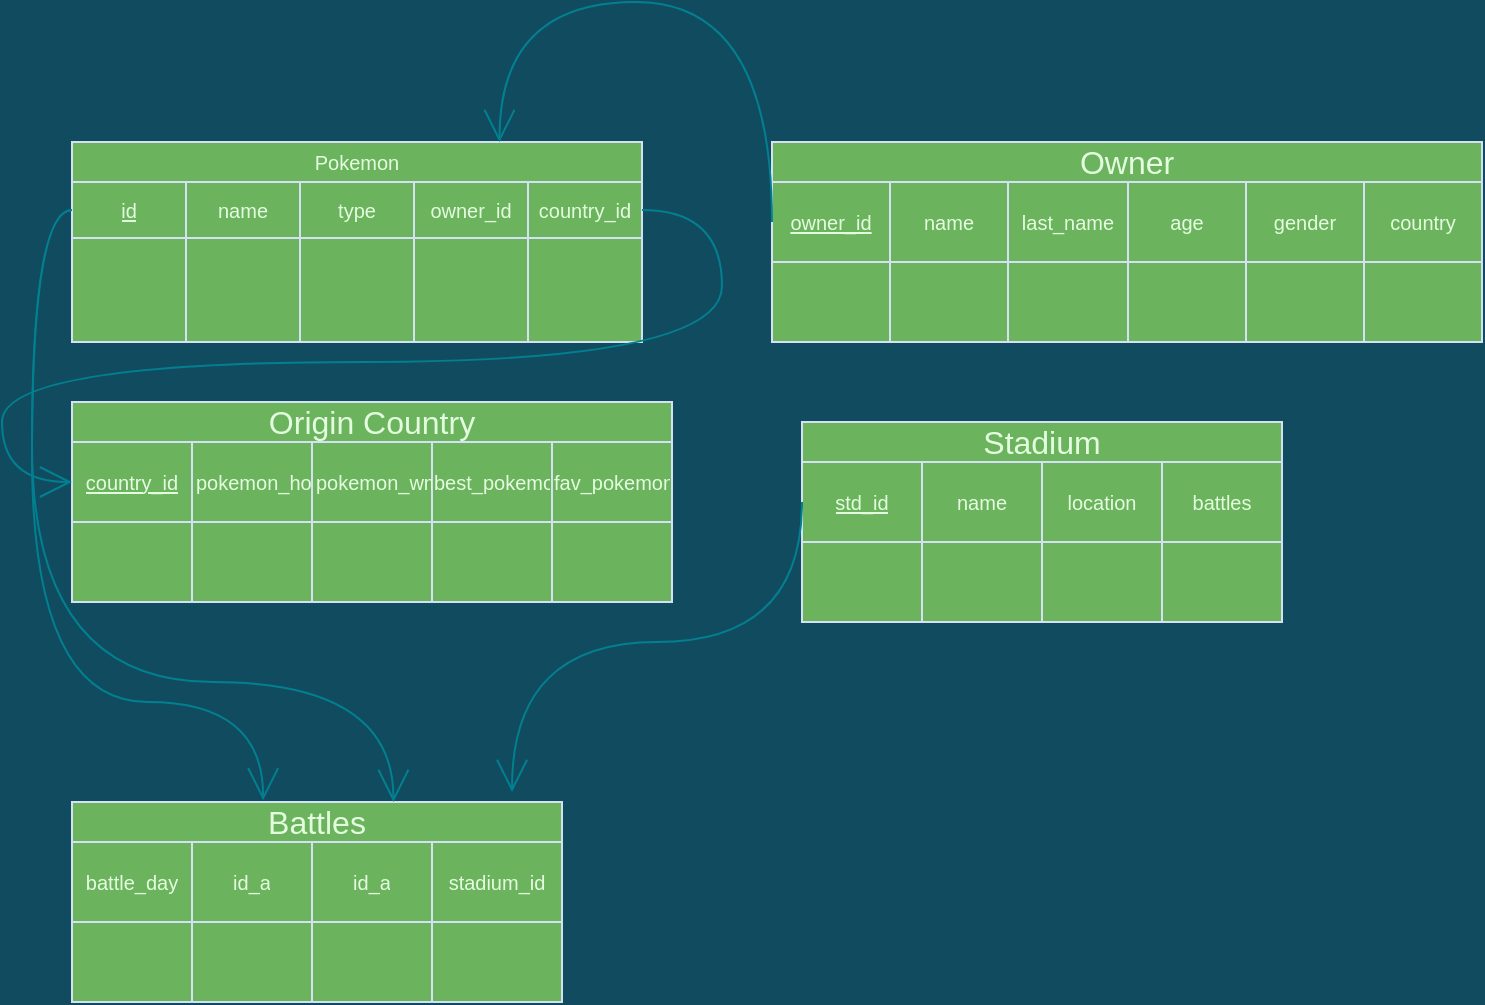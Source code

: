 <mxfile version="20.3.0" type="device"><diagram id="gEi8uSA6gAdbt8tkMqQf" name="Page-1"><mxGraphModel dx="1171" dy="534" grid="1" gridSize="10" guides="1" tooltips="1" connect="1" arrows="1" fold="1" page="1" pageScale="1" pageWidth="850" pageHeight="1100" background="#114B5F" math="0" shadow="0"><root><mxCell id="0"/><mxCell id="1" parent="0"/><mxCell id="k-lEliC4vdipSYfYXZde-82" value="" style="shape=table;startSize=0;container=1;collapsible=0;childLayout=tableLayout;shadow=0;strokeColor=#D4E1F5;fontSize=10;fontColor=#E4FDE1;fillColor=#6CB35D;" vertex="1" parent="1"><mxGeometry x="75" y="120" width="285" height="80" as="geometry"/></mxCell><mxCell id="k-lEliC4vdipSYfYXZde-83" value="" style="shape=tableRow;horizontal=0;startSize=0;swimlaneHead=0;swimlaneBody=0;top=0;left=0;bottom=0;right=0;collapsible=0;dropTarget=0;fillColor=none;points=[[0,0.5],[1,0.5]];portConstraint=eastwest;shadow=0;strokeColor=#D4E1F5;fontSize=10;fontColor=#E4FDE1;" vertex="1" parent="k-lEliC4vdipSYfYXZde-82"><mxGeometry width="285" height="28" as="geometry"/></mxCell><mxCell id="k-lEliC4vdipSYfYXZde-84" value="&lt;font style=&quot;font-size: 10px;&quot;&gt;&lt;u style=&quot;font-size: 10px;&quot;&gt;id&lt;/u&gt;&lt;/font&gt;" style="shape=partialRectangle;html=1;whiteSpace=wrap;connectable=0;overflow=hidden;fillColor=none;top=0;left=0;bottom=0;right=0;pointerEvents=1;shadow=0;strokeColor=#D4E1F5;fontSize=10;fontColor=#E4FDE1;" vertex="1" parent="k-lEliC4vdipSYfYXZde-83"><mxGeometry width="57" height="28" as="geometry"><mxRectangle width="57" height="28" as="alternateBounds"/></mxGeometry></mxCell><mxCell id="k-lEliC4vdipSYfYXZde-85" value="&lt;font style=&quot;font-size: 10px;&quot;&gt;name&lt;/font&gt;" style="shape=partialRectangle;html=1;whiteSpace=wrap;connectable=0;overflow=hidden;fillColor=none;top=0;left=0;bottom=0;right=0;pointerEvents=1;shadow=0;strokeColor=#D4E1F5;fontSize=10;fontColor=#E4FDE1;" vertex="1" parent="k-lEliC4vdipSYfYXZde-83"><mxGeometry x="57" width="57" height="28" as="geometry"><mxRectangle width="57" height="28" as="alternateBounds"/></mxGeometry></mxCell><mxCell id="k-lEliC4vdipSYfYXZde-86" value="&lt;font style=&quot;font-size: 10px;&quot;&gt;type&lt;/font&gt;" style="shape=partialRectangle;html=1;whiteSpace=wrap;connectable=0;overflow=hidden;fillColor=none;top=0;left=0;bottom=0;right=0;pointerEvents=1;shadow=0;strokeColor=#D4E1F5;fontSize=10;fontColor=#E4FDE1;" vertex="1" parent="k-lEliC4vdipSYfYXZde-83"><mxGeometry x="114" width="57" height="28" as="geometry"><mxRectangle width="57" height="28" as="alternateBounds"/></mxGeometry></mxCell><mxCell id="k-lEliC4vdipSYfYXZde-87" value="owner_id" style="shape=partialRectangle;html=1;whiteSpace=wrap;connectable=0;overflow=hidden;fillColor=none;top=0;left=0;bottom=0;right=0;pointerEvents=1;shadow=0;strokeColor=#D4E1F5;fontSize=10;fontColor=#E4FDE1;" vertex="1" parent="k-lEliC4vdipSYfYXZde-83"><mxGeometry x="171" width="57" height="28" as="geometry"><mxRectangle width="57" height="28" as="alternateBounds"/></mxGeometry></mxCell><mxCell id="k-lEliC4vdipSYfYXZde-88" value="&lt;font style=&quot;font-size: 10px;&quot;&gt;country_id&lt;/font&gt;" style="shape=partialRectangle;html=1;whiteSpace=wrap;connectable=0;overflow=hidden;fillColor=none;top=0;left=0;bottom=0;right=0;pointerEvents=1;shadow=0;strokeColor=#D4E1F5;fontSize=10;fontColor=#E4FDE1;" vertex="1" parent="k-lEliC4vdipSYfYXZde-83"><mxGeometry x="228" width="57" height="28" as="geometry"><mxRectangle width="57" height="28" as="alternateBounds"/></mxGeometry></mxCell><mxCell id="k-lEliC4vdipSYfYXZde-89" value="" style="shape=tableRow;horizontal=0;startSize=0;swimlaneHead=0;swimlaneBody=0;top=0;left=0;bottom=0;right=0;collapsible=0;dropTarget=0;fillColor=none;points=[[0,0.5],[1,0.5]];portConstraint=eastwest;shadow=0;strokeColor=#D4E1F5;fontSize=10;fontColor=#E4FDE1;" vertex="1" parent="k-lEliC4vdipSYfYXZde-82"><mxGeometry y="28" width="285" height="52" as="geometry"/></mxCell><mxCell id="k-lEliC4vdipSYfYXZde-90" value="" style="shape=partialRectangle;html=1;whiteSpace=wrap;connectable=0;overflow=hidden;fillColor=none;top=0;left=0;bottom=0;right=0;pointerEvents=1;shadow=0;strokeColor=#D4E1F5;fontSize=10;fontColor=#E4FDE1;" vertex="1" parent="k-lEliC4vdipSYfYXZde-89"><mxGeometry width="57" height="52" as="geometry"><mxRectangle width="57" height="52" as="alternateBounds"/></mxGeometry></mxCell><mxCell id="k-lEliC4vdipSYfYXZde-91" value="" style="shape=partialRectangle;html=1;whiteSpace=wrap;connectable=0;overflow=hidden;fillColor=none;top=0;left=0;bottom=0;right=0;pointerEvents=1;shadow=0;strokeColor=#D4E1F5;fontSize=10;fontColor=#E4FDE1;" vertex="1" parent="k-lEliC4vdipSYfYXZde-89"><mxGeometry x="57" width="57" height="52" as="geometry"><mxRectangle width="57" height="52" as="alternateBounds"/></mxGeometry></mxCell><mxCell id="k-lEliC4vdipSYfYXZde-92" value="" style="shape=partialRectangle;html=1;whiteSpace=wrap;connectable=0;overflow=hidden;fillColor=none;top=0;left=0;bottom=0;right=0;pointerEvents=1;shadow=0;strokeColor=#D4E1F5;fontSize=10;fontColor=#E4FDE1;" vertex="1" parent="k-lEliC4vdipSYfYXZde-89"><mxGeometry x="114" width="57" height="52" as="geometry"><mxRectangle width="57" height="52" as="alternateBounds"/></mxGeometry></mxCell><mxCell id="k-lEliC4vdipSYfYXZde-93" value="" style="shape=partialRectangle;html=1;whiteSpace=wrap;connectable=0;overflow=hidden;fillColor=none;top=0;left=0;bottom=0;right=0;pointerEvents=1;shadow=0;strokeColor=#D4E1F5;fontSize=10;fontColor=#E4FDE1;" vertex="1" parent="k-lEliC4vdipSYfYXZde-89"><mxGeometry x="171" width="57" height="52" as="geometry"><mxRectangle width="57" height="52" as="alternateBounds"/></mxGeometry></mxCell><mxCell id="k-lEliC4vdipSYfYXZde-94" value="" style="shape=partialRectangle;html=1;whiteSpace=wrap;connectable=0;overflow=hidden;fillColor=none;top=0;left=0;bottom=0;right=0;pointerEvents=1;shadow=0;strokeColor=#D4E1F5;fontSize=10;fontColor=#E4FDE1;" vertex="1" parent="k-lEliC4vdipSYfYXZde-89"><mxGeometry x="228" width="57" height="52" as="geometry"><mxRectangle width="57" height="52" as="alternateBounds"/></mxGeometry></mxCell><mxCell id="k-lEliC4vdipSYfYXZde-119" value="Pokemon" style="rounded=0;whiteSpace=wrap;html=1;shadow=0;strokeColor=#D4E1F5;fontSize=10;fontColor=#E4FDE1;fillColor=#6CB35D;" vertex="1" parent="1"><mxGeometry x="75" y="100" width="285" height="20" as="geometry"/></mxCell><mxCell id="k-lEliC4vdipSYfYXZde-121" value="" style="shape=table;startSize=0;container=1;collapsible=0;childLayout=tableLayout;shadow=0;strokeColor=#D4E1F5;fontSize=10;fontColor=#E4FDE1;fillColor=#6CB35D;" vertex="1" parent="1"><mxGeometry x="75" y="250" width="300" height="80" as="geometry"/></mxCell><mxCell id="k-lEliC4vdipSYfYXZde-122" value="" style="shape=tableRow;horizontal=0;startSize=0;swimlaneHead=0;swimlaneBody=0;top=0;left=0;bottom=0;right=0;collapsible=0;dropTarget=0;fillColor=none;points=[[0,0.5],[1,0.5]];portConstraint=eastwest;shadow=0;strokeColor=#D4E1F5;fontSize=10;fontColor=#E4FDE1;" vertex="1" parent="k-lEliC4vdipSYfYXZde-121"><mxGeometry width="300" height="40" as="geometry"/></mxCell><mxCell id="k-lEliC4vdipSYfYXZde-123" value="&lt;u&gt;country_id&lt;/u&gt;" style="shape=partialRectangle;html=1;whiteSpace=wrap;connectable=0;overflow=hidden;fillColor=none;top=0;left=0;bottom=0;right=0;pointerEvents=1;shadow=0;strokeColor=#D4E1F5;fontSize=10;fontColor=#E4FDE1;" vertex="1" parent="k-lEliC4vdipSYfYXZde-122"><mxGeometry width="60" height="40" as="geometry"><mxRectangle width="60" height="40" as="alternateBounds"/></mxGeometry></mxCell><mxCell id="k-lEliC4vdipSYfYXZde-124" value="&lt;div align=&quot;left&quot;&gt;pokemon_host&lt;/div&gt;" style="shape=partialRectangle;html=1;whiteSpace=wrap;connectable=0;overflow=hidden;fillColor=none;top=0;left=0;bottom=0;right=0;pointerEvents=1;shadow=0;strokeColor=#D4E1F5;fontSize=10;fontColor=#E4FDE1;align=left;" vertex="1" parent="k-lEliC4vdipSYfYXZde-122"><mxGeometry x="60" width="60" height="40" as="geometry"><mxRectangle width="60" height="40" as="alternateBounds"/></mxGeometry></mxCell><mxCell id="k-lEliC4vdipSYfYXZde-125" value="&lt;div&gt;pokemon_wmostwins&lt;/div&gt;" style="shape=partialRectangle;html=1;whiteSpace=wrap;connectable=0;overflow=hidden;fillColor=none;top=0;left=0;bottom=0;right=0;pointerEvents=1;shadow=0;strokeColor=#D4E1F5;fontSize=10;fontColor=#E4FDE1;align=left;" vertex="1" parent="k-lEliC4vdipSYfYXZde-122"><mxGeometry x="120" width="60" height="40" as="geometry"><mxRectangle width="60" height="40" as="alternateBounds"/></mxGeometry></mxCell><mxCell id="k-lEliC4vdipSYfYXZde-126" value="best_pokemon" style="shape=partialRectangle;html=1;whiteSpace=wrap;connectable=0;overflow=hidden;fillColor=none;top=0;left=0;bottom=0;right=0;pointerEvents=1;shadow=0;strokeColor=#D4E1F5;fontSize=10;fontColor=#E4FDE1;" vertex="1" parent="k-lEliC4vdipSYfYXZde-122"><mxGeometry x="180" width="60" height="40" as="geometry"><mxRectangle width="60" height="40" as="alternateBounds"/></mxGeometry></mxCell><mxCell id="k-lEliC4vdipSYfYXZde-127" value="fav_pokemon" style="shape=partialRectangle;html=1;whiteSpace=wrap;connectable=0;overflow=hidden;fillColor=none;top=0;left=0;bottom=0;right=0;pointerEvents=1;shadow=0;strokeColor=#D4E1F5;fontSize=10;fontColor=#E4FDE1;" vertex="1" parent="k-lEliC4vdipSYfYXZde-122"><mxGeometry x="240" width="60" height="40" as="geometry"><mxRectangle width="60" height="40" as="alternateBounds"/></mxGeometry></mxCell><mxCell id="k-lEliC4vdipSYfYXZde-128" value="" style="shape=tableRow;horizontal=0;startSize=0;swimlaneHead=0;swimlaneBody=0;top=0;left=0;bottom=0;right=0;collapsible=0;dropTarget=0;fillColor=none;points=[[0,0.5],[1,0.5]];portConstraint=eastwest;shadow=0;strokeColor=#D4E1F5;fontSize=10;fontColor=#E4FDE1;" vertex="1" parent="k-lEliC4vdipSYfYXZde-121"><mxGeometry y="40" width="300" height="40" as="geometry"/></mxCell><mxCell id="k-lEliC4vdipSYfYXZde-129" value="" style="shape=partialRectangle;html=1;whiteSpace=wrap;connectable=0;overflow=hidden;fillColor=none;top=0;left=0;bottom=0;right=0;pointerEvents=1;shadow=0;strokeColor=#D4E1F5;fontSize=10;fontColor=#E4FDE1;" vertex="1" parent="k-lEliC4vdipSYfYXZde-128"><mxGeometry width="60" height="40" as="geometry"><mxRectangle width="60" height="40" as="alternateBounds"/></mxGeometry></mxCell><mxCell id="k-lEliC4vdipSYfYXZde-130" value="" style="shape=partialRectangle;html=1;whiteSpace=wrap;connectable=0;overflow=hidden;fillColor=none;top=0;left=0;bottom=0;right=0;pointerEvents=1;shadow=0;strokeColor=#D4E1F5;fontSize=10;fontColor=#E4FDE1;" vertex="1" parent="k-lEliC4vdipSYfYXZde-128"><mxGeometry x="60" width="60" height="40" as="geometry"><mxRectangle width="60" height="40" as="alternateBounds"/></mxGeometry></mxCell><mxCell id="k-lEliC4vdipSYfYXZde-131" value="" style="shape=partialRectangle;html=1;whiteSpace=wrap;connectable=0;overflow=hidden;fillColor=none;top=0;left=0;bottom=0;right=0;pointerEvents=1;shadow=0;strokeColor=#D4E1F5;fontSize=10;fontColor=#E4FDE1;" vertex="1" parent="k-lEliC4vdipSYfYXZde-128"><mxGeometry x="120" width="60" height="40" as="geometry"><mxRectangle width="60" height="40" as="alternateBounds"/></mxGeometry></mxCell><mxCell id="k-lEliC4vdipSYfYXZde-132" value="" style="shape=partialRectangle;html=1;whiteSpace=wrap;connectable=0;overflow=hidden;fillColor=none;top=0;left=0;bottom=0;right=0;pointerEvents=1;shadow=0;strokeColor=#D4E1F5;fontSize=10;fontColor=#E4FDE1;" vertex="1" parent="k-lEliC4vdipSYfYXZde-128"><mxGeometry x="180" width="60" height="40" as="geometry"><mxRectangle width="60" height="40" as="alternateBounds"/></mxGeometry></mxCell><mxCell id="k-lEliC4vdipSYfYXZde-133" value="" style="shape=partialRectangle;html=1;whiteSpace=wrap;connectable=0;overflow=hidden;fillColor=none;top=0;left=0;bottom=0;right=0;pointerEvents=1;shadow=0;strokeColor=#D4E1F5;fontSize=10;fontColor=#E4FDE1;" vertex="1" parent="k-lEliC4vdipSYfYXZde-128"><mxGeometry x="240" width="60" height="40" as="geometry"><mxRectangle width="60" height="40" as="alternateBounds"/></mxGeometry></mxCell><mxCell id="k-lEliC4vdipSYfYXZde-134" value="Origin Country" style="rounded=0;whiteSpace=wrap;html=1;shadow=0;strokeColor=#D4E1F5;fontSize=16;fontColor=#E4FDE1;fillColor=#6CB35D;" vertex="1" parent="1"><mxGeometry x="75" y="230" width="300" height="20" as="geometry"/></mxCell><mxCell id="k-lEliC4vdipSYfYXZde-135" value="" style="shape=table;startSize=0;container=1;collapsible=0;childLayout=tableLayout;shadow=0;strokeColor=#D4E1F5;fontSize=10;fontColor=#E4FDE1;fillColor=#6CB35D;" vertex="1" parent="1"><mxGeometry x="440" y="260" width="240" height="80" as="geometry"/></mxCell><mxCell id="k-lEliC4vdipSYfYXZde-136" value="" style="shape=tableRow;horizontal=0;startSize=0;swimlaneHead=0;swimlaneBody=0;top=0;left=0;bottom=0;right=0;collapsible=0;dropTarget=0;fillColor=none;points=[[0,0.5],[1,0.5]];portConstraint=eastwest;shadow=0;strokeColor=#D4E1F5;fontSize=10;fontColor=#E4FDE1;" vertex="1" parent="k-lEliC4vdipSYfYXZde-135"><mxGeometry width="240" height="40" as="geometry"/></mxCell><mxCell id="k-lEliC4vdipSYfYXZde-137" value="&lt;u&gt;std_id&lt;/u&gt;" style="shape=partialRectangle;html=1;whiteSpace=wrap;connectable=0;overflow=hidden;fillColor=none;top=0;left=0;bottom=0;right=0;pointerEvents=1;shadow=0;strokeColor=#D4E1F5;fontSize=10;fontColor=#E4FDE1;" vertex="1" parent="k-lEliC4vdipSYfYXZde-136"><mxGeometry width="60" height="40" as="geometry"><mxRectangle width="60" height="40" as="alternateBounds"/></mxGeometry></mxCell><mxCell id="k-lEliC4vdipSYfYXZde-138" value="name" style="shape=partialRectangle;html=1;whiteSpace=wrap;connectable=0;overflow=hidden;fillColor=none;top=0;left=0;bottom=0;right=0;pointerEvents=1;shadow=0;strokeColor=#D4E1F5;fontSize=10;fontColor=#E4FDE1;" vertex="1" parent="k-lEliC4vdipSYfYXZde-136"><mxGeometry x="60" width="60" height="40" as="geometry"><mxRectangle width="60" height="40" as="alternateBounds"/></mxGeometry></mxCell><mxCell id="k-lEliC4vdipSYfYXZde-139" value="location" style="shape=partialRectangle;html=1;whiteSpace=wrap;connectable=0;overflow=hidden;fillColor=none;top=0;left=0;bottom=0;right=0;pointerEvents=1;shadow=0;strokeColor=#D4E1F5;fontSize=10;fontColor=#E4FDE1;" vertex="1" parent="k-lEliC4vdipSYfYXZde-136"><mxGeometry x="120" width="60" height="40" as="geometry"><mxRectangle width="60" height="40" as="alternateBounds"/></mxGeometry></mxCell><mxCell id="k-lEliC4vdipSYfYXZde-140" value="battles" style="shape=partialRectangle;html=1;whiteSpace=wrap;connectable=0;overflow=hidden;fillColor=none;top=0;left=0;bottom=0;right=0;pointerEvents=1;shadow=0;strokeColor=#D4E1F5;fontSize=10;fontColor=#E4FDE1;" vertex="1" parent="k-lEliC4vdipSYfYXZde-136"><mxGeometry x="180" width="60" height="40" as="geometry"><mxRectangle width="60" height="40" as="alternateBounds"/></mxGeometry></mxCell><mxCell id="k-lEliC4vdipSYfYXZde-141" value="" style="shape=tableRow;horizontal=0;startSize=0;swimlaneHead=0;swimlaneBody=0;top=0;left=0;bottom=0;right=0;collapsible=0;dropTarget=0;fillColor=none;points=[[0,0.5],[1,0.5]];portConstraint=eastwest;shadow=0;strokeColor=#D4E1F5;fontSize=10;fontColor=#E4FDE1;" vertex="1" parent="k-lEliC4vdipSYfYXZde-135"><mxGeometry y="40" width="240" height="40" as="geometry"/></mxCell><mxCell id="k-lEliC4vdipSYfYXZde-142" value="" style="shape=partialRectangle;html=1;whiteSpace=wrap;connectable=0;overflow=hidden;fillColor=none;top=0;left=0;bottom=0;right=0;pointerEvents=1;shadow=0;strokeColor=#D4E1F5;fontSize=10;fontColor=#E4FDE1;" vertex="1" parent="k-lEliC4vdipSYfYXZde-141"><mxGeometry width="60" height="40" as="geometry"><mxRectangle width="60" height="40" as="alternateBounds"/></mxGeometry></mxCell><mxCell id="k-lEliC4vdipSYfYXZde-143" value="" style="shape=partialRectangle;html=1;whiteSpace=wrap;connectable=0;overflow=hidden;fillColor=none;top=0;left=0;bottom=0;right=0;pointerEvents=1;shadow=0;strokeColor=#D4E1F5;fontSize=10;fontColor=#E4FDE1;" vertex="1" parent="k-lEliC4vdipSYfYXZde-141"><mxGeometry x="60" width="60" height="40" as="geometry"><mxRectangle width="60" height="40" as="alternateBounds"/></mxGeometry></mxCell><mxCell id="k-lEliC4vdipSYfYXZde-144" value="" style="shape=partialRectangle;html=1;whiteSpace=wrap;connectable=0;overflow=hidden;fillColor=none;top=0;left=0;bottom=0;right=0;pointerEvents=1;shadow=0;strokeColor=#D4E1F5;fontSize=10;fontColor=#E4FDE1;" vertex="1" parent="k-lEliC4vdipSYfYXZde-141"><mxGeometry x="120" width="60" height="40" as="geometry"><mxRectangle width="60" height="40" as="alternateBounds"/></mxGeometry></mxCell><mxCell id="k-lEliC4vdipSYfYXZde-145" value="" style="shape=partialRectangle;html=1;whiteSpace=wrap;connectable=0;overflow=hidden;fillColor=none;top=0;left=0;bottom=0;right=0;pointerEvents=1;shadow=0;strokeColor=#D4E1F5;fontSize=10;fontColor=#E4FDE1;" vertex="1" parent="k-lEliC4vdipSYfYXZde-141"><mxGeometry x="180" width="60" height="40" as="geometry"><mxRectangle width="60" height="40" as="alternateBounds"/></mxGeometry></mxCell><mxCell id="k-lEliC4vdipSYfYXZde-146" value="Stadium" style="rounded=0;whiteSpace=wrap;html=1;shadow=0;strokeColor=#D4E1F5;fontSize=16;fontColor=#E4FDE1;fillColor=#6CB35D;" vertex="1" parent="1"><mxGeometry x="440" y="240" width="240" height="20" as="geometry"/></mxCell><mxCell id="k-lEliC4vdipSYfYXZde-159" value="" style="shape=table;startSize=0;container=1;collapsible=0;childLayout=tableLayout;shadow=0;strokeColor=#D4E1F5;fontSize=10;fontColor=#E4FDE1;fillColor=#6CB35D;" vertex="1" parent="1"><mxGeometry x="425" y="120" width="355" height="80" as="geometry"/></mxCell><mxCell id="k-lEliC4vdipSYfYXZde-160" value="" style="shape=tableRow;horizontal=0;startSize=0;swimlaneHead=0;swimlaneBody=0;top=0;left=0;bottom=0;right=0;collapsible=0;dropTarget=0;fillColor=none;points=[[0,0.5],[1,0.5]];portConstraint=eastwest;shadow=0;strokeColor=#D4E1F5;fontSize=10;fontColor=#E4FDE1;" vertex="1" parent="k-lEliC4vdipSYfYXZde-159"><mxGeometry width="355" height="40" as="geometry"/></mxCell><mxCell id="k-lEliC4vdipSYfYXZde-161" value="&lt;u&gt;owner_id&lt;/u&gt;" style="shape=partialRectangle;html=1;whiteSpace=wrap;connectable=0;overflow=hidden;fillColor=none;top=0;left=0;bottom=0;right=0;pointerEvents=1;shadow=0;strokeColor=#D4E1F5;fontSize=10;fontColor=#E4FDE1;" vertex="1" parent="k-lEliC4vdipSYfYXZde-160"><mxGeometry width="59" height="40" as="geometry"><mxRectangle width="59" height="40" as="alternateBounds"/></mxGeometry></mxCell><mxCell id="k-lEliC4vdipSYfYXZde-162" value="name" style="shape=partialRectangle;html=1;whiteSpace=wrap;connectable=0;overflow=hidden;fillColor=none;top=0;left=0;bottom=0;right=0;pointerEvents=1;shadow=0;strokeColor=#D4E1F5;fontSize=10;fontColor=#E4FDE1;" vertex="1" parent="k-lEliC4vdipSYfYXZde-160"><mxGeometry x="59" width="59" height="40" as="geometry"><mxRectangle width="59" height="40" as="alternateBounds"/></mxGeometry></mxCell><mxCell id="k-lEliC4vdipSYfYXZde-163" value="last_name" style="shape=partialRectangle;html=1;whiteSpace=wrap;connectable=0;overflow=hidden;fillColor=none;top=0;left=0;bottom=0;right=0;pointerEvents=1;shadow=0;strokeColor=#D4E1F5;fontSize=10;fontColor=#E4FDE1;" vertex="1" parent="k-lEliC4vdipSYfYXZde-160"><mxGeometry x="118" width="60" height="40" as="geometry"><mxRectangle width="60" height="40" as="alternateBounds"/></mxGeometry></mxCell><mxCell id="k-lEliC4vdipSYfYXZde-164" value="age" style="shape=partialRectangle;html=1;whiteSpace=wrap;connectable=0;overflow=hidden;fillColor=none;top=0;left=0;bottom=0;right=0;pointerEvents=1;shadow=0;strokeColor=#D4E1F5;fontSize=10;fontColor=#E4FDE1;" vertex="1" parent="k-lEliC4vdipSYfYXZde-160"><mxGeometry x="178" width="59" height="40" as="geometry"><mxRectangle width="59" height="40" as="alternateBounds"/></mxGeometry></mxCell><mxCell id="k-lEliC4vdipSYfYXZde-165" value="gender" style="shape=partialRectangle;html=1;whiteSpace=wrap;connectable=0;overflow=hidden;fillColor=none;top=0;left=0;bottom=0;right=0;pointerEvents=1;shadow=0;strokeColor=#D4E1F5;fontSize=10;fontColor=#E4FDE1;" vertex="1" parent="k-lEliC4vdipSYfYXZde-160"><mxGeometry x="237" width="59" height="40" as="geometry"><mxRectangle width="59" height="40" as="alternateBounds"/></mxGeometry></mxCell><mxCell id="k-lEliC4vdipSYfYXZde-166" value="country" style="shape=partialRectangle;html=1;whiteSpace=wrap;connectable=0;overflow=hidden;fillColor=none;top=0;left=0;bottom=0;right=0;pointerEvents=1;shadow=0;strokeColor=#D4E1F5;fontSize=10;fontColor=#E4FDE1;" vertex="1" parent="k-lEliC4vdipSYfYXZde-160"><mxGeometry x="296" width="59" height="40" as="geometry"><mxRectangle width="59" height="40" as="alternateBounds"/></mxGeometry></mxCell><mxCell id="k-lEliC4vdipSYfYXZde-167" value="" style="shape=tableRow;horizontal=0;startSize=0;swimlaneHead=0;swimlaneBody=0;top=0;left=0;bottom=0;right=0;collapsible=0;dropTarget=0;fillColor=none;points=[[0,0.5],[1,0.5]];portConstraint=eastwest;shadow=0;strokeColor=#D4E1F5;fontSize=10;fontColor=#E4FDE1;" vertex="1" parent="k-lEliC4vdipSYfYXZde-159"><mxGeometry y="40" width="355" height="40" as="geometry"/></mxCell><mxCell id="k-lEliC4vdipSYfYXZde-168" value="" style="shape=partialRectangle;html=1;whiteSpace=wrap;connectable=0;overflow=hidden;fillColor=none;top=0;left=0;bottom=0;right=0;pointerEvents=1;shadow=0;strokeColor=#D4E1F5;fontSize=10;fontColor=#E4FDE1;" vertex="1" parent="k-lEliC4vdipSYfYXZde-167"><mxGeometry width="59" height="40" as="geometry"><mxRectangle width="59" height="40" as="alternateBounds"/></mxGeometry></mxCell><mxCell id="k-lEliC4vdipSYfYXZde-169" value="" style="shape=partialRectangle;html=1;whiteSpace=wrap;connectable=0;overflow=hidden;fillColor=none;top=0;left=0;bottom=0;right=0;pointerEvents=1;shadow=0;strokeColor=#D4E1F5;fontSize=10;fontColor=#E4FDE1;" vertex="1" parent="k-lEliC4vdipSYfYXZde-167"><mxGeometry x="59" width="59" height="40" as="geometry"><mxRectangle width="59" height="40" as="alternateBounds"/></mxGeometry></mxCell><mxCell id="k-lEliC4vdipSYfYXZde-170" value="" style="shape=partialRectangle;html=1;whiteSpace=wrap;connectable=0;overflow=hidden;fillColor=none;top=0;left=0;bottom=0;right=0;pointerEvents=1;shadow=0;strokeColor=#D4E1F5;fontSize=10;fontColor=#E4FDE1;" vertex="1" parent="k-lEliC4vdipSYfYXZde-167"><mxGeometry x="118" width="60" height="40" as="geometry"><mxRectangle width="60" height="40" as="alternateBounds"/></mxGeometry></mxCell><mxCell id="k-lEliC4vdipSYfYXZde-171" value="" style="shape=partialRectangle;html=1;whiteSpace=wrap;connectable=0;overflow=hidden;fillColor=none;top=0;left=0;bottom=0;right=0;pointerEvents=1;shadow=0;strokeColor=#D4E1F5;fontSize=10;fontColor=#E4FDE1;" vertex="1" parent="k-lEliC4vdipSYfYXZde-167"><mxGeometry x="178" width="59" height="40" as="geometry"><mxRectangle width="59" height="40" as="alternateBounds"/></mxGeometry></mxCell><mxCell id="k-lEliC4vdipSYfYXZde-172" value="" style="shape=partialRectangle;html=1;whiteSpace=wrap;connectable=0;overflow=hidden;fillColor=none;top=0;left=0;bottom=0;right=0;pointerEvents=1;shadow=0;strokeColor=#D4E1F5;fontSize=10;fontColor=#E4FDE1;" vertex="1" parent="k-lEliC4vdipSYfYXZde-167"><mxGeometry x="237" width="59" height="40" as="geometry"><mxRectangle width="59" height="40" as="alternateBounds"/></mxGeometry></mxCell><mxCell id="k-lEliC4vdipSYfYXZde-173" value="" style="shape=partialRectangle;html=1;whiteSpace=wrap;connectable=0;overflow=hidden;fillColor=none;top=0;left=0;bottom=0;right=0;pointerEvents=1;shadow=0;strokeColor=#D4E1F5;fontSize=10;fontColor=#E4FDE1;" vertex="1" parent="k-lEliC4vdipSYfYXZde-167"><mxGeometry x="296" width="59" height="40" as="geometry"><mxRectangle width="59" height="40" as="alternateBounds"/></mxGeometry></mxCell><mxCell id="k-lEliC4vdipSYfYXZde-174" value="Owner" style="rounded=0;whiteSpace=wrap;html=1;shadow=0;strokeColor=#D4E1F5;fontSize=16;fontColor=#E4FDE1;fillColor=#6CB35D;" vertex="1" parent="1"><mxGeometry x="425" y="100" width="355" height="20" as="geometry"/></mxCell><mxCell id="k-lEliC4vdipSYfYXZde-175" style="edgeStyle=orthogonalEdgeStyle;curved=1;rounded=0;orthogonalLoop=1;jettySize=auto;html=1;exitX=0;exitY=0.5;exitDx=0;exitDy=0;entryX=0.75;entryY=0;entryDx=0;entryDy=0;strokeColor=#028090;fontSize=10;fontColor=#E4FDE1;endArrow=open;startSize=14;endSize=14;fillColor=#F45B69;" edge="1" parent="1" source="k-lEliC4vdipSYfYXZde-160" target="k-lEliC4vdipSYfYXZde-119"><mxGeometry relative="1" as="geometry"><Array as="points"><mxPoint x="425" y="30"/><mxPoint x="289" y="30"/></Array></mxGeometry></mxCell><mxCell id="k-lEliC4vdipSYfYXZde-176" style="edgeStyle=orthogonalEdgeStyle;curved=1;rounded=0;orthogonalLoop=1;jettySize=auto;html=1;exitX=1;exitY=0.5;exitDx=0;exitDy=0;entryX=0;entryY=0.5;entryDx=0;entryDy=0;strokeColor=#028090;fontSize=10;fontColor=#E4FDE1;endArrow=open;startSize=14;endSize=14;fillColor=#F45B69;" edge="1" parent="1" source="k-lEliC4vdipSYfYXZde-83" target="k-lEliC4vdipSYfYXZde-122"><mxGeometry relative="1" as="geometry"><Array as="points"><mxPoint x="400" y="134"/><mxPoint x="400" y="210"/><mxPoint x="40" y="210"/><mxPoint x="40" y="270"/></Array></mxGeometry></mxCell><mxCell id="k-lEliC4vdipSYfYXZde-177" value="" style="shape=table;startSize=0;container=1;collapsible=0;childLayout=tableLayout;shadow=0;strokeColor=#D4E1F5;fontSize=10;fontColor=#E4FDE1;fillColor=#6CB35D;" vertex="1" parent="1"><mxGeometry x="75" y="450" width="245" height="80" as="geometry"/></mxCell><mxCell id="k-lEliC4vdipSYfYXZde-178" value="" style="shape=tableRow;horizontal=0;startSize=0;swimlaneHead=0;swimlaneBody=0;top=0;left=0;bottom=0;right=0;collapsible=0;dropTarget=0;fillColor=none;points=[[0,0.5],[1,0.5]];portConstraint=eastwest;shadow=0;strokeColor=#D4E1F5;fontSize=10;fontColor=#E4FDE1;" vertex="1" parent="k-lEliC4vdipSYfYXZde-177"><mxGeometry width="245" height="40" as="geometry"/></mxCell><mxCell id="k-lEliC4vdipSYfYXZde-179" value="battle_day" style="shape=partialRectangle;html=1;whiteSpace=wrap;connectable=0;overflow=hidden;fillColor=none;top=0;left=0;bottom=0;right=0;pointerEvents=1;shadow=0;strokeColor=#D4E1F5;fontSize=10;fontColor=#E4FDE1;" vertex="1" parent="k-lEliC4vdipSYfYXZde-178"><mxGeometry width="60" height="40" as="geometry"><mxRectangle width="60" height="40" as="alternateBounds"/></mxGeometry></mxCell><mxCell id="k-lEliC4vdipSYfYXZde-180" value="id_a" style="shape=partialRectangle;html=1;whiteSpace=wrap;connectable=0;overflow=hidden;fillColor=none;top=0;left=0;bottom=0;right=0;pointerEvents=1;shadow=0;strokeColor=#D4E1F5;fontSize=10;fontColor=#E4FDE1;" vertex="1" parent="k-lEliC4vdipSYfYXZde-178"><mxGeometry x="60" width="60" height="40" as="geometry"><mxRectangle width="60" height="40" as="alternateBounds"/></mxGeometry></mxCell><mxCell id="k-lEliC4vdipSYfYXZde-181" value="id_a" style="shape=partialRectangle;html=1;whiteSpace=wrap;connectable=0;overflow=hidden;fillColor=none;top=0;left=0;bottom=0;right=0;pointerEvents=1;shadow=0;strokeColor=#D4E1F5;fontSize=10;fontColor=#E4FDE1;" vertex="1" parent="k-lEliC4vdipSYfYXZde-178"><mxGeometry x="120" width="60" height="40" as="geometry"><mxRectangle width="60" height="40" as="alternateBounds"/></mxGeometry></mxCell><mxCell id="k-lEliC4vdipSYfYXZde-182" value="stadium_id" style="shape=partialRectangle;html=1;whiteSpace=wrap;connectable=0;overflow=hidden;fillColor=none;top=0;left=0;bottom=0;right=0;pointerEvents=1;shadow=0;strokeColor=#D4E1F5;fontSize=10;fontColor=#E4FDE1;" vertex="1" parent="k-lEliC4vdipSYfYXZde-178"><mxGeometry x="180" width="65" height="40" as="geometry"><mxRectangle width="65" height="40" as="alternateBounds"/></mxGeometry></mxCell><mxCell id="k-lEliC4vdipSYfYXZde-183" value="" style="shape=tableRow;horizontal=0;startSize=0;swimlaneHead=0;swimlaneBody=0;top=0;left=0;bottom=0;right=0;collapsible=0;dropTarget=0;fillColor=none;points=[[0,0.5],[1,0.5]];portConstraint=eastwest;shadow=0;strokeColor=#D4E1F5;fontSize=10;fontColor=#E4FDE1;" vertex="1" parent="k-lEliC4vdipSYfYXZde-177"><mxGeometry y="40" width="245" height="40" as="geometry"/></mxCell><mxCell id="k-lEliC4vdipSYfYXZde-184" value="" style="shape=partialRectangle;html=1;whiteSpace=wrap;connectable=0;overflow=hidden;fillColor=none;top=0;left=0;bottom=0;right=0;pointerEvents=1;shadow=0;strokeColor=#D4E1F5;fontSize=10;fontColor=#E4FDE1;" vertex="1" parent="k-lEliC4vdipSYfYXZde-183"><mxGeometry width="60" height="40" as="geometry"><mxRectangle width="60" height="40" as="alternateBounds"/></mxGeometry></mxCell><mxCell id="k-lEliC4vdipSYfYXZde-185" value="" style="shape=partialRectangle;html=1;whiteSpace=wrap;connectable=0;overflow=hidden;fillColor=none;top=0;left=0;bottom=0;right=0;pointerEvents=1;shadow=0;strokeColor=#D4E1F5;fontSize=10;fontColor=#E4FDE1;" vertex="1" parent="k-lEliC4vdipSYfYXZde-183"><mxGeometry x="60" width="60" height="40" as="geometry"><mxRectangle width="60" height="40" as="alternateBounds"/></mxGeometry></mxCell><mxCell id="k-lEliC4vdipSYfYXZde-186" value="" style="shape=partialRectangle;html=1;whiteSpace=wrap;connectable=0;overflow=hidden;fillColor=none;top=0;left=0;bottom=0;right=0;pointerEvents=1;shadow=0;strokeColor=#D4E1F5;fontSize=10;fontColor=#E4FDE1;" vertex="1" parent="k-lEliC4vdipSYfYXZde-183"><mxGeometry x="120" width="60" height="40" as="geometry"><mxRectangle width="60" height="40" as="alternateBounds"/></mxGeometry></mxCell><mxCell id="k-lEliC4vdipSYfYXZde-187" value="" style="shape=partialRectangle;html=1;whiteSpace=wrap;connectable=0;overflow=hidden;fillColor=none;top=0;left=0;bottom=0;right=0;pointerEvents=1;shadow=0;strokeColor=#D4E1F5;fontSize=10;fontColor=#E4FDE1;" vertex="1" parent="k-lEliC4vdipSYfYXZde-183"><mxGeometry x="180" width="65" height="40" as="geometry"><mxRectangle width="65" height="40" as="alternateBounds"/></mxGeometry></mxCell><mxCell id="k-lEliC4vdipSYfYXZde-192" value="Battles" style="rounded=0;whiteSpace=wrap;html=1;shadow=0;strokeColor=#D4E1F5;fontSize=16;fontColor=#E4FDE1;fillColor=#6CB35D;" vertex="1" parent="1"><mxGeometry x="75" y="430" width="245" height="20" as="geometry"/></mxCell><mxCell id="k-lEliC4vdipSYfYXZde-193" style="edgeStyle=orthogonalEdgeStyle;curved=1;rounded=0;orthogonalLoop=1;jettySize=auto;html=1;exitX=0;exitY=0.5;exitDx=0;exitDy=0;strokeColor=#028090;fontSize=10;fontColor=#E4FDE1;endArrow=open;startSize=14;endSize=14;fillColor=#F45B69;entryX=0.39;entryY=-0.042;entryDx=0;entryDy=0;entryPerimeter=0;" edge="1" parent="1" source="k-lEliC4vdipSYfYXZde-83" target="k-lEliC4vdipSYfYXZde-192"><mxGeometry relative="1" as="geometry"><mxPoint x="170.0" y="420" as="targetPoint"/><Array as="points"><mxPoint x="55" y="134"/><mxPoint x="55" y="380"/><mxPoint x="171" y="380"/></Array></mxGeometry></mxCell><mxCell id="k-lEliC4vdipSYfYXZde-194" style="edgeStyle=orthogonalEdgeStyle;curved=1;rounded=0;orthogonalLoop=1;jettySize=auto;html=1;exitX=0;exitY=0.5;exitDx=0;exitDy=0;entryX=0.656;entryY=0;entryDx=0;entryDy=0;entryPerimeter=0;strokeColor=#028090;fontSize=10;fontColor=#E4FDE1;endArrow=open;startSize=14;endSize=14;fillColor=#F45B69;" edge="1" parent="1" source="k-lEliC4vdipSYfYXZde-83" target="k-lEliC4vdipSYfYXZde-192"><mxGeometry relative="1" as="geometry"><Array as="points"><mxPoint x="55" y="134"/><mxPoint x="55" y="370"/><mxPoint x="236" y="370"/></Array></mxGeometry></mxCell><mxCell id="k-lEliC4vdipSYfYXZde-195" style="edgeStyle=orthogonalEdgeStyle;curved=1;rounded=0;orthogonalLoop=1;jettySize=auto;html=1;exitX=0;exitY=0.5;exitDx=0;exitDy=0;entryX=0.898;entryY=-0.25;entryDx=0;entryDy=0;entryPerimeter=0;strokeColor=#028090;fontSize=10;fontColor=#E4FDE1;endArrow=open;startSize=14;endSize=14;fillColor=#F45B69;" edge="1" parent="1" source="k-lEliC4vdipSYfYXZde-136" target="k-lEliC4vdipSYfYXZde-192"><mxGeometry relative="1" as="geometry"><Array as="points"><mxPoint x="440" y="350"/><mxPoint x="295" y="350"/></Array></mxGeometry></mxCell></root></mxGraphModel></diagram></mxfile>
